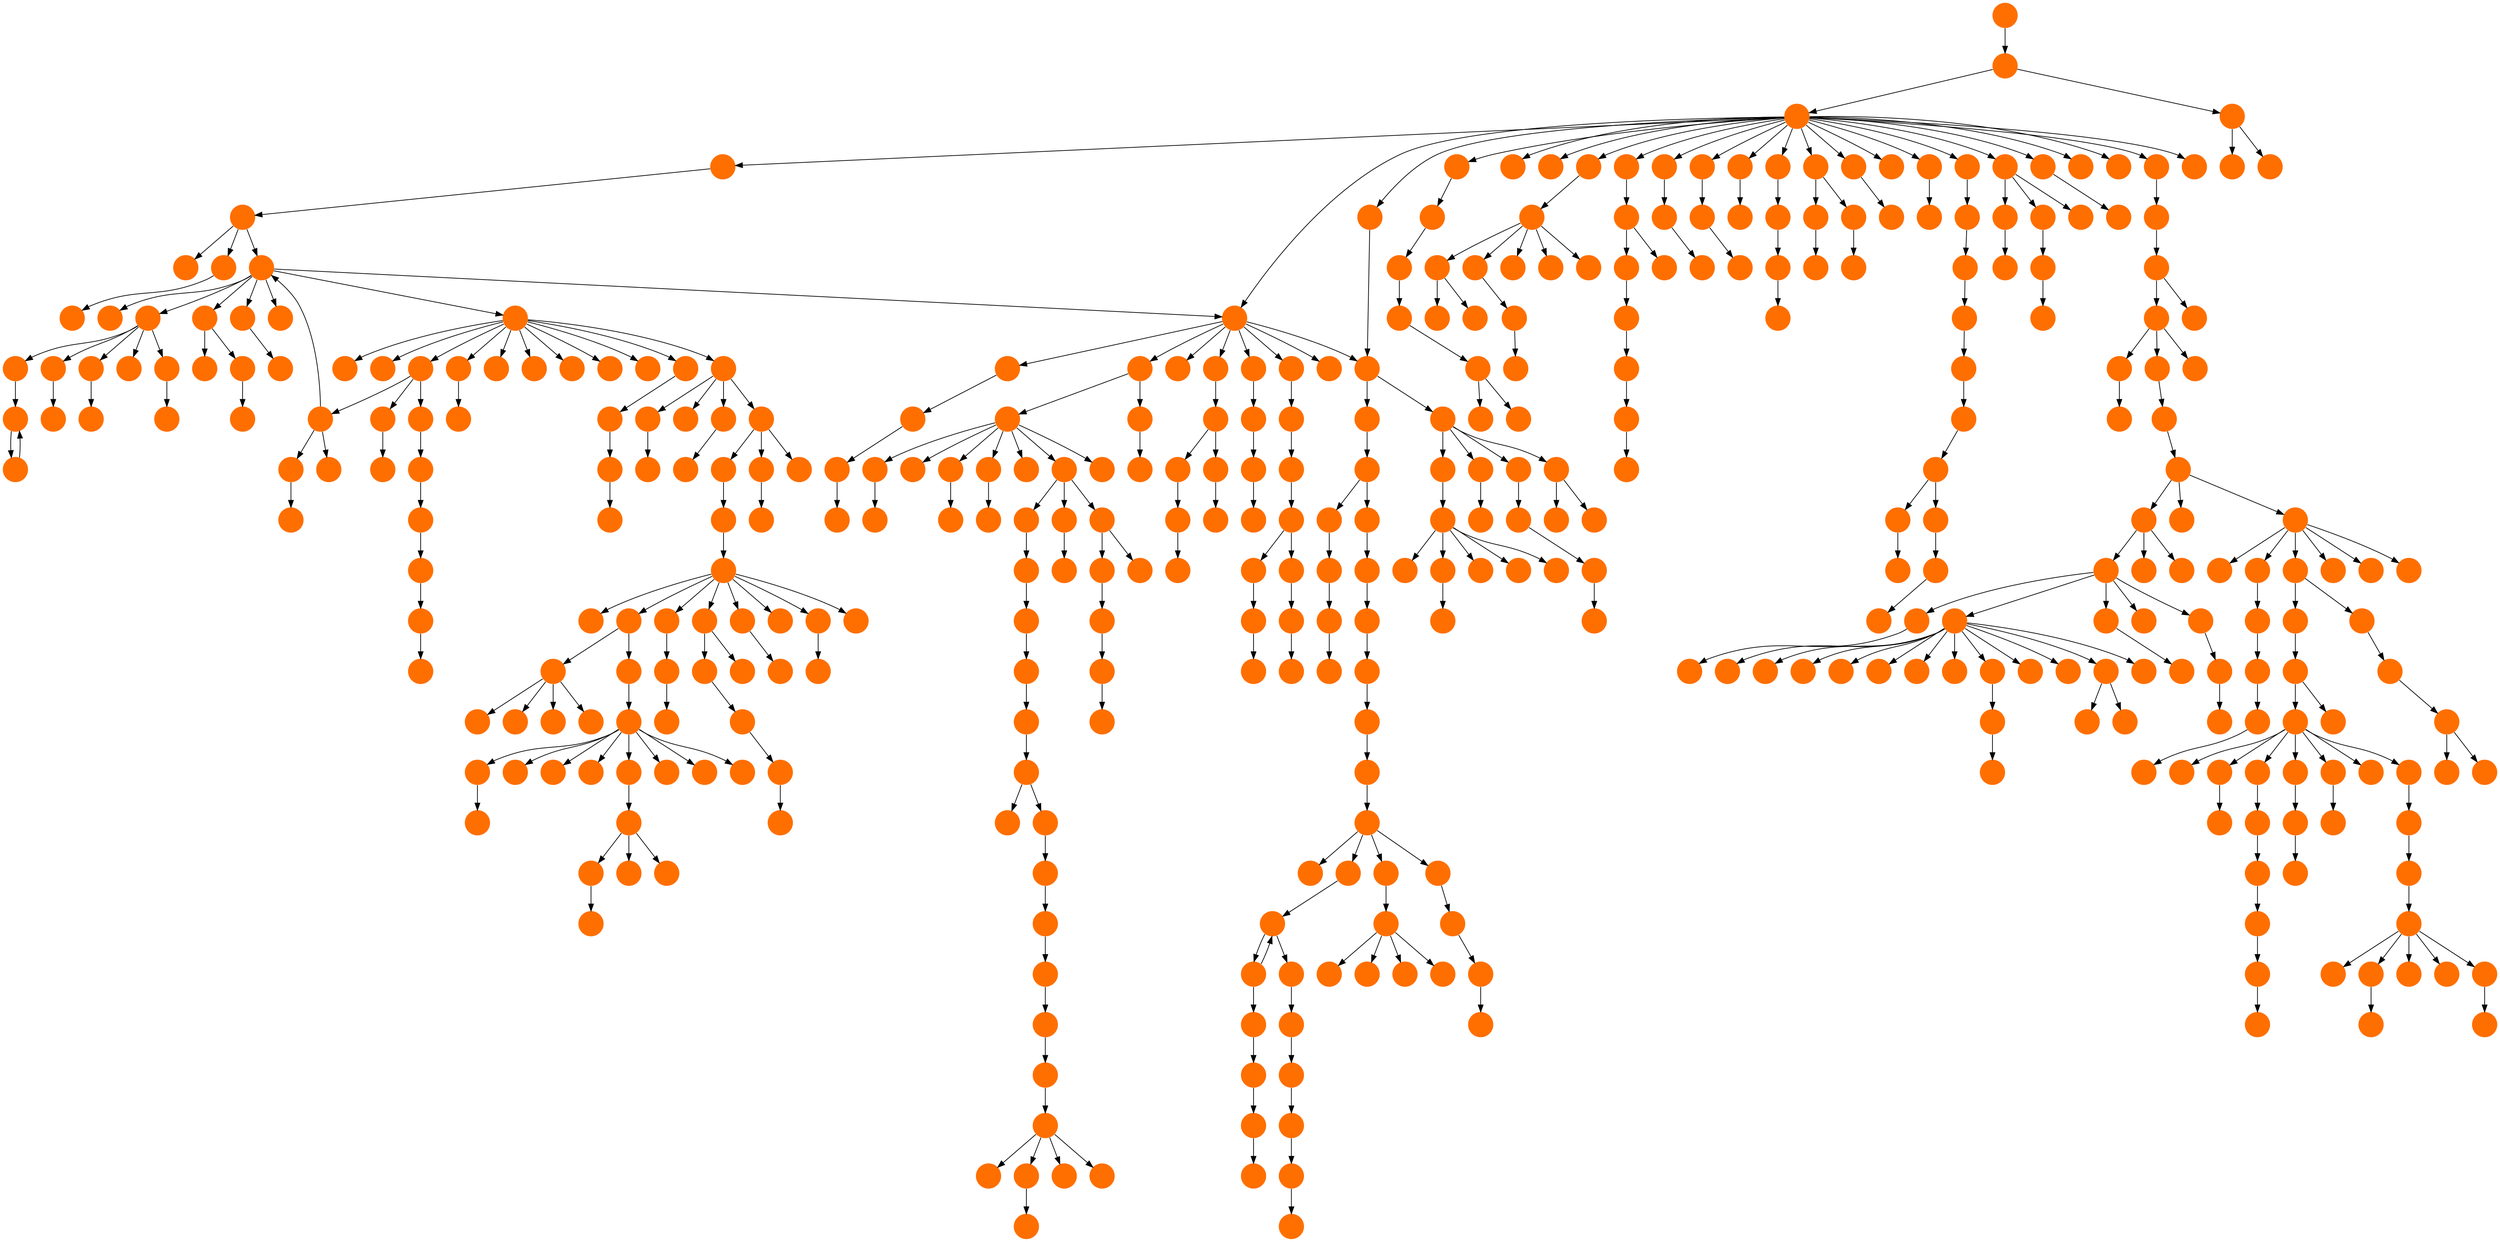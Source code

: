 digraph{
0 [tooltip = "S", penwidth = 0, style = filled, fillcolor = "#ff6f00", shape = circle, label = ""]
1 [tooltip = "S", penwidth = 0, style = filled, fillcolor = "#ff6f00", shape = circle, label = ""]
2 [tooltip = "S", penwidth = 0, style = filled, fillcolor = "#ff6f00", shape = circle, label = ""]
3 [tooltip = "S", penwidth = 0, style = filled, fillcolor = "#ff6f00", shape = circle, label = ""]
4 [tooltip = "S", penwidth = 0, style = filled, fillcolor = "#ff6f00", shape = circle, label = ""]
5 [tooltip = "S", penwidth = 0, style = filled, fillcolor = "#ff6f00", shape = circle, label = ""]
6 [tooltip = "S", penwidth = 0, style = filled, fillcolor = "#ff6f00", shape = circle, label = ""]
7 [tooltip = "S", penwidth = 0, style = filled, fillcolor = "#ff6f00", shape = circle, label = ""]
8 [tooltip = "S", penwidth = 0, style = filled, fillcolor = "#ff6f00", shape = circle, label = ""]
9 [tooltip = "S", penwidth = 0, style = filled, fillcolor = "#ff6f00", shape = circle, label = ""]
10 [tooltip = "S", penwidth = 0, style = filled, fillcolor = "#ff6f00", shape = circle, label = ""]
11 [tooltip = "S", penwidth = 0, style = filled, fillcolor = "#ff6f00", shape = circle, label = ""]
12 [tooltip = "S", penwidth = 0, style = filled, fillcolor = "#ff6f00", shape = circle, label = ""]
13 [tooltip = "S", penwidth = 0, style = filled, fillcolor = "#ff6f00", shape = circle, label = ""]
14 [tooltip = "S", penwidth = 0, style = filled, fillcolor = "#ff6f00", shape = circle, label = ""]
15 [tooltip = "S", penwidth = 0, style = filled, fillcolor = "#ff6f00", shape = circle, label = ""]
16 [tooltip = "S", penwidth = 0, style = filled, fillcolor = "#ff6f00", shape = circle, label = ""]
17 [tooltip = "S", penwidth = 0, style = filled, fillcolor = "#ff6f00", shape = circle, label = ""]
18 [tooltip = "S", penwidth = 0, style = filled, fillcolor = "#ff6f00", shape = circle, label = ""]
19 [tooltip = "S", penwidth = 0, style = filled, fillcolor = "#ff6f00", shape = circle, label = ""]
20 [tooltip = "S", penwidth = 0, style = filled, fillcolor = "#ff6f00", shape = circle, label = ""]
21 [tooltip = "S", penwidth = 0, style = filled, fillcolor = "#ff6f00", shape = circle, label = ""]
22 [tooltip = "S", penwidth = 0, style = filled, fillcolor = "#ff6f00", shape = circle, label = ""]
23 [tooltip = "S", penwidth = 0, style = filled, fillcolor = "#ff6f00", shape = circle, label = ""]
24 [tooltip = "S", penwidth = 0, style = filled, fillcolor = "#ff6f00", shape = circle, label = ""]
25 [tooltip = "S", penwidth = 0, style = filled, fillcolor = "#ff6f00", shape = circle, label = ""]
26 [tooltip = "S", penwidth = 0, style = filled, fillcolor = "#ff6f00", shape = circle, label = ""]
27 [tooltip = "S", penwidth = 0, style = filled, fillcolor = "#ff6f00", shape = circle, label = ""]
28 [tooltip = "S", penwidth = 0, style = filled, fillcolor = "#ff6f00", shape = circle, label = ""]
29 [tooltip = "S", penwidth = 0, style = filled, fillcolor = "#ff6f00", shape = circle, label = ""]
30 [tooltip = "S", penwidth = 0, style = filled, fillcolor = "#ff6f00", shape = circle, label = ""]
31 [tooltip = "S", penwidth = 0, style = filled, fillcolor = "#ff6f00", shape = circle, label = ""]
32 [tooltip = "S", penwidth = 0, style = filled, fillcolor = "#ff6f00", shape = circle, label = ""]
33 [tooltip = "S", penwidth = 0, style = filled, fillcolor = "#ff6f00", shape = circle, label = ""]
34 [tooltip = "S", penwidth = 0, style = filled, fillcolor = "#ff6f00", shape = circle, label = ""]
35 [tooltip = "S", penwidth = 0, style = filled, fillcolor = "#ff6f00", shape = circle, label = ""]
36 [tooltip = "S", penwidth = 0, style = filled, fillcolor = "#ff6f00", shape = circle, label = ""]
37 [tooltip = "S", penwidth = 0, style = filled, fillcolor = "#ff6f00", shape = circle, label = ""]
38 [tooltip = "S", penwidth = 0, style = filled, fillcolor = "#ff6f00", shape = circle, label = ""]
39 [tooltip = "S", penwidth = 0, style = filled, fillcolor = "#ff6f00", shape = circle, label = ""]
40 [tooltip = "S", penwidth = 0, style = filled, fillcolor = "#ff6f00", shape = circle, label = ""]
41 [tooltip = "S", penwidth = 0, style = filled, fillcolor = "#ff6f00", shape = circle, label = ""]
42 [tooltip = "S", penwidth = 0, style = filled, fillcolor = "#ff6f00", shape = circle, label = ""]
43 [tooltip = "S", penwidth = 0, style = filled, fillcolor = "#ff6f00", shape = circle, label = ""]
44 [tooltip = "S", penwidth = 0, style = filled, fillcolor = "#ff6f00", shape = circle, label = ""]
45 [tooltip = "S", penwidth = 0, style = filled, fillcolor = "#ff6f00", shape = circle, label = ""]
46 [tooltip = "S", penwidth = 0, style = filled, fillcolor = "#ff6f00", shape = circle, label = ""]
47 [tooltip = "S", penwidth = 0, style = filled, fillcolor = "#ff6f00", shape = circle, label = ""]
48 [tooltip = "S", penwidth = 0, style = filled, fillcolor = "#ff6f00", shape = circle, label = ""]
49 [tooltip = "S", penwidth = 0, style = filled, fillcolor = "#ff6f00", shape = circle, label = ""]
50 [tooltip = "S", penwidth = 0, style = filled, fillcolor = "#ff6f00", shape = circle, label = ""]
51 [tooltip = "S", penwidth = 0, style = filled, fillcolor = "#ff6f00", shape = circle, label = ""]
52 [tooltip = "S", penwidth = 0, style = filled, fillcolor = "#ff6f00", shape = circle, label = ""]
53 [tooltip = "S", penwidth = 0, style = filled, fillcolor = "#ff6f00", shape = circle, label = ""]
54 [tooltip = "S", penwidth = 0, style = filled, fillcolor = "#ff6f00", shape = circle, label = ""]
55 [tooltip = "S", penwidth = 0, style = filled, fillcolor = "#ff6f00", shape = circle, label = ""]
56 [tooltip = "S", penwidth = 0, style = filled, fillcolor = "#ff6f00", shape = circle, label = ""]
57 [tooltip = "S", penwidth = 0, style = filled, fillcolor = "#ff6f00", shape = circle, label = ""]
58 [tooltip = "S", penwidth = 0, style = filled, fillcolor = "#ff6f00", shape = circle, label = ""]
59 [tooltip = "S", penwidth = 0, style = filled, fillcolor = "#ff6f00", shape = circle, label = ""]
60 [tooltip = "S", penwidth = 0, style = filled, fillcolor = "#ff6f00", shape = circle, label = ""]
61 [tooltip = "S", penwidth = 0, style = filled, fillcolor = "#ff6f00", shape = circle, label = ""]
62 [tooltip = "S", penwidth = 0, style = filled, fillcolor = "#ff6f00", shape = circle, label = ""]
63 [tooltip = "S", penwidth = 0, style = filled, fillcolor = "#ff6f00", shape = circle, label = ""]
64 [tooltip = "S", penwidth = 0, style = filled, fillcolor = "#ff6f00", shape = circle, label = ""]
65 [tooltip = "S", penwidth = 0, style = filled, fillcolor = "#ff6f00", shape = circle, label = ""]
66 [tooltip = "S", penwidth = 0, style = filled, fillcolor = "#ff6f00", shape = circle, label = ""]
67 [tooltip = "S", penwidth = 0, style = filled, fillcolor = "#ff6f00", shape = circle, label = ""]
68 [tooltip = "S", penwidth = 0, style = filled, fillcolor = "#ff6f00", shape = circle, label = ""]
69 [tooltip = "S", penwidth = 0, style = filled, fillcolor = "#ff6f00", shape = circle, label = ""]
70 [tooltip = "S", penwidth = 0, style = filled, fillcolor = "#ff6f00", shape = circle, label = ""]
71 [tooltip = "S", penwidth = 0, style = filled, fillcolor = "#ff6f00", shape = circle, label = ""]
72 [tooltip = "S", penwidth = 0, style = filled, fillcolor = "#ff6f00", shape = circle, label = ""]
73 [tooltip = "S", penwidth = 0, style = filled, fillcolor = "#ff6f00", shape = circle, label = ""]
74 [tooltip = "S", penwidth = 0, style = filled, fillcolor = "#ff6f00", shape = circle, label = ""]
75 [tooltip = "S", penwidth = 0, style = filled, fillcolor = "#ff6f00", shape = circle, label = ""]
76 [tooltip = "S", penwidth = 0, style = filled, fillcolor = "#ff6f00", shape = circle, label = ""]
77 [tooltip = "S", penwidth = 0, style = filled, fillcolor = "#ff6f00", shape = circle, label = ""]
78 [tooltip = "S", penwidth = 0, style = filled, fillcolor = "#ff6f00", shape = circle, label = ""]
79 [tooltip = "S", penwidth = 0, style = filled, fillcolor = "#ff6f00", shape = circle, label = ""]
80 [tooltip = "S", penwidth = 0, style = filled, fillcolor = "#ff6f00", shape = circle, label = ""]
81 [tooltip = "S", penwidth = 0, style = filled, fillcolor = "#ff6f00", shape = circle, label = ""]
82 [tooltip = "S", penwidth = 0, style = filled, fillcolor = "#ff6f00", shape = circle, label = ""]
83 [tooltip = "S", penwidth = 0, style = filled, fillcolor = "#ff6f00", shape = circle, label = ""]
84 [tooltip = "S", penwidth = 0, style = filled, fillcolor = "#ff6f00", shape = circle, label = ""]
85 [tooltip = "S", penwidth = 0, style = filled, fillcolor = "#ff6f00", shape = circle, label = ""]
86 [tooltip = "S", penwidth = 0, style = filled, fillcolor = "#ff6f00", shape = circle, label = ""]
87 [tooltip = "S", penwidth = 0, style = filled, fillcolor = "#ff6f00", shape = circle, label = ""]
88 [tooltip = "S", penwidth = 0, style = filled, fillcolor = "#ff6f00", shape = circle, label = ""]
89 [tooltip = "S", penwidth = 0, style = filled, fillcolor = "#ff6f00", shape = circle, label = ""]
90 [tooltip = "S", penwidth = 0, style = filled, fillcolor = "#ff6f00", shape = circle, label = ""]
91 [tooltip = "S", penwidth = 0, style = filled, fillcolor = "#ff6f00", shape = circle, label = ""]
92 [tooltip = "S", penwidth = 0, style = filled, fillcolor = "#ff6f00", shape = circle, label = ""]
93 [tooltip = "S", penwidth = 0, style = filled, fillcolor = "#ff6f00", shape = circle, label = ""]
94 [tooltip = "S", penwidth = 0, style = filled, fillcolor = "#ff6f00", shape = circle, label = ""]
95 [tooltip = "S", penwidth = 0, style = filled, fillcolor = "#ff6f00", shape = circle, label = ""]
96 [tooltip = "S", penwidth = 0, style = filled, fillcolor = "#ff6f00", shape = circle, label = ""]
97 [tooltip = "S", penwidth = 0, style = filled, fillcolor = "#ff6f00", shape = circle, label = ""]
98 [tooltip = "S", penwidth = 0, style = filled, fillcolor = "#ff6f00", shape = circle, label = ""]
99 [tooltip = "S", penwidth = 0, style = filled, fillcolor = "#ff6f00", shape = circle, label = ""]
100 [tooltip = "S", penwidth = 0, style = filled, fillcolor = "#ff6f00", shape = circle, label = ""]
101 [tooltip = "S", penwidth = 0, style = filled, fillcolor = "#ff6f00", shape = circle, label = ""]
102 [tooltip = "S", penwidth = 0, style = filled, fillcolor = "#ff6f00", shape = circle, label = ""]
103 [tooltip = "S", penwidth = 0, style = filled, fillcolor = "#ff6f00", shape = circle, label = ""]
104 [tooltip = "S", penwidth = 0, style = filled, fillcolor = "#ff6f00", shape = circle, label = ""]
105 [tooltip = "S", penwidth = 0, style = filled, fillcolor = "#ff6f00", shape = circle, label = ""]
106 [tooltip = "S", penwidth = 0, style = filled, fillcolor = "#ff6f00", shape = circle, label = ""]
107 [tooltip = "S", penwidth = 0, style = filled, fillcolor = "#ff6f00", shape = circle, label = ""]
108 [tooltip = "S", penwidth = 0, style = filled, fillcolor = "#ff6f00", shape = circle, label = ""]
109 [tooltip = "S", penwidth = 0, style = filled, fillcolor = "#ff6f00", shape = circle, label = ""]
110 [tooltip = "S", penwidth = 0, style = filled, fillcolor = "#ff6f00", shape = circle, label = ""]
111 [tooltip = "S", penwidth = 0, style = filled, fillcolor = "#ff6f00", shape = circle, label = ""]
112 [tooltip = "S", penwidth = 0, style = filled, fillcolor = "#ff6f00", shape = circle, label = ""]
113 [tooltip = "S", penwidth = 0, style = filled, fillcolor = "#ff6f00", shape = circle, label = ""]
114 [tooltip = "S", penwidth = 0, style = filled, fillcolor = "#ff6f00", shape = circle, label = ""]
115 [tooltip = "S", penwidth = 0, style = filled, fillcolor = "#ff6f00", shape = circle, label = ""]
116 [tooltip = "S", penwidth = 0, style = filled, fillcolor = "#ff6f00", shape = circle, label = ""]
117 [tooltip = "S", penwidth = 0, style = filled, fillcolor = "#ff6f00", shape = circle, label = ""]
118 [tooltip = "S", penwidth = 0, style = filled, fillcolor = "#ff6f00", shape = circle, label = ""]
119 [tooltip = "S", penwidth = 0, style = filled, fillcolor = "#ff6f00", shape = circle, label = ""]
120 [tooltip = "S", penwidth = 0, style = filled, fillcolor = "#ff6f00", shape = circle, label = ""]
121 [tooltip = "S", penwidth = 0, style = filled, fillcolor = "#ff6f00", shape = circle, label = ""]
122 [tooltip = "S", penwidth = 0, style = filled, fillcolor = "#ff6f00", shape = circle, label = ""]
123 [tooltip = "S", penwidth = 0, style = filled, fillcolor = "#ff6f00", shape = circle, label = ""]
124 [tooltip = "S", penwidth = 0, style = filled, fillcolor = "#ff6f00", shape = circle, label = ""]
125 [tooltip = "S", penwidth = 0, style = filled, fillcolor = "#ff6f00", shape = circle, label = ""]
126 [tooltip = "S", penwidth = 0, style = filled, fillcolor = "#ff6f00", shape = circle, label = ""]
127 [tooltip = "S", penwidth = 0, style = filled, fillcolor = "#ff6f00", shape = circle, label = ""]
128 [tooltip = "S", penwidth = 0, style = filled, fillcolor = "#ff6f00", shape = circle, label = ""]
129 [tooltip = "S", penwidth = 0, style = filled, fillcolor = "#ff6f00", shape = circle, label = ""]
130 [tooltip = "S", penwidth = 0, style = filled, fillcolor = "#ff6f00", shape = circle, label = ""]
131 [tooltip = "S", penwidth = 0, style = filled, fillcolor = "#ff6f00", shape = circle, label = ""]
132 [tooltip = "S", penwidth = 0, style = filled, fillcolor = "#ff6f00", shape = circle, label = ""]
133 [tooltip = "S", penwidth = 0, style = filled, fillcolor = "#ff6f00", shape = circle, label = ""]
134 [tooltip = "S", penwidth = 0, style = filled, fillcolor = "#ff6f00", shape = circle, label = ""]
135 [tooltip = "S", penwidth = 0, style = filled, fillcolor = "#ff6f00", shape = circle, label = ""]
136 [tooltip = "S", penwidth = 0, style = filled, fillcolor = "#ff6f00", shape = circle, label = ""]
137 [tooltip = "S", penwidth = 0, style = filled, fillcolor = "#ff6f00", shape = circle, label = ""]
138 [tooltip = "S", penwidth = 0, style = filled, fillcolor = "#ff6f00", shape = circle, label = ""]
139 [tooltip = "S", penwidth = 0, style = filled, fillcolor = "#ff6f00", shape = circle, label = ""]
140 [tooltip = "S", penwidth = 0, style = filled, fillcolor = "#ff6f00", shape = circle, label = ""]
141 [tooltip = "S", penwidth = 0, style = filled, fillcolor = "#ff6f00", shape = circle, label = ""]
142 [tooltip = "S", penwidth = 0, style = filled, fillcolor = "#ff6f00", shape = circle, label = ""]
143 [tooltip = "S", penwidth = 0, style = filled, fillcolor = "#ff6f00", shape = circle, label = ""]
144 [tooltip = "S", penwidth = 0, style = filled, fillcolor = "#ff6f00", shape = circle, label = ""]
145 [tooltip = "S", penwidth = 0, style = filled, fillcolor = "#ff6f00", shape = circle, label = ""]
146 [tooltip = "S", penwidth = 0, style = filled, fillcolor = "#ff6f00", shape = circle, label = ""]
147 [tooltip = "S", penwidth = 0, style = filled, fillcolor = "#ff6f00", shape = circle, label = ""]
148 [tooltip = "S", penwidth = 0, style = filled, fillcolor = "#ff6f00", shape = circle, label = ""]
149 [tooltip = "S", penwidth = 0, style = filled, fillcolor = "#ff6f00", shape = circle, label = ""]
150 [tooltip = "S", penwidth = 0, style = filled, fillcolor = "#ff6f00", shape = circle, label = ""]
151 [tooltip = "S", penwidth = 0, style = filled, fillcolor = "#ff6f00", shape = circle, label = ""]
152 [tooltip = "S", penwidth = 0, style = filled, fillcolor = "#ff6f00", shape = circle, label = ""]
153 [tooltip = "S", penwidth = 0, style = filled, fillcolor = "#ff6f00", shape = circle, label = ""]
154 [tooltip = "S", penwidth = 0, style = filled, fillcolor = "#ff6f00", shape = circle, label = ""]
155 [tooltip = "S", penwidth = 0, style = filled, fillcolor = "#ff6f00", shape = circle, label = ""]
156 [tooltip = "S", penwidth = 0, style = filled, fillcolor = "#ff6f00", shape = circle, label = ""]
157 [tooltip = "S", penwidth = 0, style = filled, fillcolor = "#ff6f00", shape = circle, label = ""]
158 [tooltip = "S", penwidth = 0, style = filled, fillcolor = "#ff6f00", shape = circle, label = ""]
159 [tooltip = "S", penwidth = 0, style = filled, fillcolor = "#ff6f00", shape = circle, label = ""]
160 [tooltip = "S", penwidth = 0, style = filled, fillcolor = "#ff6f00", shape = circle, label = ""]
161 [tooltip = "S", penwidth = 0, style = filled, fillcolor = "#ff6f00", shape = circle, label = ""]
162 [tooltip = "S", penwidth = 0, style = filled, fillcolor = "#ff6f00", shape = circle, label = ""]
163 [tooltip = "S", penwidth = 0, style = filled, fillcolor = "#ff6f00", shape = circle, label = ""]
164 [tooltip = "S", penwidth = 0, style = filled, fillcolor = "#ff6f00", shape = circle, label = ""]
165 [tooltip = "S", penwidth = 0, style = filled, fillcolor = "#ff6f00", shape = circle, label = ""]
166 [tooltip = "S", penwidth = 0, style = filled, fillcolor = "#ff6f00", shape = circle, label = ""]
167 [tooltip = "S", penwidth = 0, style = filled, fillcolor = "#ff6f00", shape = circle, label = ""]
168 [tooltip = "S", penwidth = 0, style = filled, fillcolor = "#ff6f00", shape = circle, label = ""]
169 [tooltip = "S", penwidth = 0, style = filled, fillcolor = "#ff6f00", shape = circle, label = ""]
170 [tooltip = "S", penwidth = 0, style = filled, fillcolor = "#ff6f00", shape = circle, label = ""]
171 [tooltip = "S", penwidth = 0, style = filled, fillcolor = "#ff6f00", shape = circle, label = ""]
172 [tooltip = "S", penwidth = 0, style = filled, fillcolor = "#ff6f00", shape = circle, label = ""]
173 [tooltip = "S", penwidth = 0, style = filled, fillcolor = "#ff6f00", shape = circle, label = ""]
174 [tooltip = "S", penwidth = 0, style = filled, fillcolor = "#ff6f00", shape = circle, label = ""]
175 [tooltip = "S", penwidth = 0, style = filled, fillcolor = "#ff6f00", shape = circle, label = ""]
176 [tooltip = "S", penwidth = 0, style = filled, fillcolor = "#ff6f00", shape = circle, label = ""]
177 [tooltip = "S", penwidth = 0, style = filled, fillcolor = "#ff6f00", shape = circle, label = ""]
178 [tooltip = "S", penwidth = 0, style = filled, fillcolor = "#ff6f00", shape = circle, label = ""]
179 [tooltip = "S", penwidth = 0, style = filled, fillcolor = "#ff6f00", shape = circle, label = ""]
180 [tooltip = "S", penwidth = 0, style = filled, fillcolor = "#ff6f00", shape = circle, label = ""]
181 [tooltip = "S", penwidth = 0, style = filled, fillcolor = "#ff6f00", shape = circle, label = ""]
182 [tooltip = "S", penwidth = 0, style = filled, fillcolor = "#ff6f00", shape = circle, label = ""]
183 [tooltip = "S", penwidth = 0, style = filled, fillcolor = "#ff6f00", shape = circle, label = ""]
184 [tooltip = "S", penwidth = 0, style = filled, fillcolor = "#ff6f00", shape = circle, label = ""]
185 [tooltip = "S", penwidth = 0, style = filled, fillcolor = "#ff6f00", shape = circle, label = ""]
186 [tooltip = "S", penwidth = 0, style = filled, fillcolor = "#ff6f00", shape = circle, label = ""]
187 [tooltip = "S", penwidth = 0, style = filled, fillcolor = "#ff6f00", shape = circle, label = ""]
188 [tooltip = "S", penwidth = 0, style = filled, fillcolor = "#ff6f00", shape = circle, label = ""]
189 [tooltip = "S", penwidth = 0, style = filled, fillcolor = "#ff6f00", shape = circle, label = ""]
190 [tooltip = "S", penwidth = 0, style = filled, fillcolor = "#ff6f00", shape = circle, label = ""]
191 [tooltip = "S", penwidth = 0, style = filled, fillcolor = "#ff6f00", shape = circle, label = ""]
192 [tooltip = "S", penwidth = 0, style = filled, fillcolor = "#ff6f00", shape = circle, label = ""]
193 [tooltip = "S", penwidth = 0, style = filled, fillcolor = "#ff6f00", shape = circle, label = ""]
194 [tooltip = "S", penwidth = 0, style = filled, fillcolor = "#ff6f00", shape = circle, label = ""]
195 [tooltip = "S", penwidth = 0, style = filled, fillcolor = "#ff6f00", shape = circle, label = ""]
196 [tooltip = "S", penwidth = 0, style = filled, fillcolor = "#ff6f00", shape = circle, label = ""]
197 [tooltip = "S", penwidth = 0, style = filled, fillcolor = "#ff6f00", shape = circle, label = ""]
198 [tooltip = "S", penwidth = 0, style = filled, fillcolor = "#ff6f00", shape = circle, label = ""]
199 [tooltip = "S", penwidth = 0, style = filled, fillcolor = "#ff6f00", shape = circle, label = ""]
200 [tooltip = "S", penwidth = 0, style = filled, fillcolor = "#ff6f00", shape = circle, label = ""]
201 [tooltip = "S", penwidth = 0, style = filled, fillcolor = "#ff6f00", shape = circle, label = ""]
202 [tooltip = "S", penwidth = 0, style = filled, fillcolor = "#ff6f00", shape = circle, label = ""]
203 [tooltip = "S", penwidth = 0, style = filled, fillcolor = "#ff6f00", shape = circle, label = ""]
204 [tooltip = "S", penwidth = 0, style = filled, fillcolor = "#ff6f00", shape = circle, label = ""]
205 [tooltip = "S", penwidth = 0, style = filled, fillcolor = "#ff6f00", shape = circle, label = ""]
206 [tooltip = "S", penwidth = 0, style = filled, fillcolor = "#ff6f00", shape = circle, label = ""]
207 [tooltip = "S", penwidth = 0, style = filled, fillcolor = "#ff6f00", shape = circle, label = ""]
208 [tooltip = "S", penwidth = 0, style = filled, fillcolor = "#ff6f00", shape = circle, label = ""]
209 [tooltip = "S", penwidth = 0, style = filled, fillcolor = "#ff6f00", shape = circle, label = ""]
210 [tooltip = "S", penwidth = 0, style = filled, fillcolor = "#ff6f00", shape = circle, label = ""]
211 [tooltip = "S", penwidth = 0, style = filled, fillcolor = "#ff6f00", shape = circle, label = ""]
212 [tooltip = "S", penwidth = 0, style = filled, fillcolor = "#ff6f00", shape = circle, label = ""]
213 [tooltip = "S", penwidth = 0, style = filled, fillcolor = "#ff6f00", shape = circle, label = ""]
214 [tooltip = "S", penwidth = 0, style = filled, fillcolor = "#ff6f00", shape = circle, label = ""]
215 [tooltip = "S", penwidth = 0, style = filled, fillcolor = "#ff6f00", shape = circle, label = ""]
216 [tooltip = "S", penwidth = 0, style = filled, fillcolor = "#ff6f00", shape = circle, label = ""]
217 [tooltip = "S", penwidth = 0, style = filled, fillcolor = "#ff6f00", shape = circle, label = ""]
218 [tooltip = "S", penwidth = 0, style = filled, fillcolor = "#ff6f00", shape = circle, label = ""]
219 [tooltip = "S", penwidth = 0, style = filled, fillcolor = "#ff6f00", shape = circle, label = ""]
220 [tooltip = "S", penwidth = 0, style = filled, fillcolor = "#ff6f00", shape = circle, label = ""]
221 [tooltip = "S", penwidth = 0, style = filled, fillcolor = "#ff6f00", shape = circle, label = ""]
222 [tooltip = "S", penwidth = 0, style = filled, fillcolor = "#ff6f00", shape = circle, label = ""]
223 [tooltip = "S", penwidth = 0, style = filled, fillcolor = "#ff6f00", shape = circle, label = ""]
224 [tooltip = "S", penwidth = 0, style = filled, fillcolor = "#ff6f00", shape = circle, label = ""]
225 [tooltip = "S", penwidth = 0, style = filled, fillcolor = "#ff6f00", shape = circle, label = ""]
226 [tooltip = "S", penwidth = 0, style = filled, fillcolor = "#ff6f00", shape = circle, label = ""]
227 [tooltip = "S", penwidth = 0, style = filled, fillcolor = "#ff6f00", shape = circle, label = ""]
228 [tooltip = "S", penwidth = 0, style = filled, fillcolor = "#ff6f00", shape = circle, label = ""]
229 [tooltip = "S", penwidth = 0, style = filled, fillcolor = "#ff6f00", shape = circle, label = ""]
230 [tooltip = "S", penwidth = 0, style = filled, fillcolor = "#ff6f00", shape = circle, label = ""]
231 [tooltip = "S", penwidth = 0, style = filled, fillcolor = "#ff6f00", shape = circle, label = ""]
232 [tooltip = "S", penwidth = 0, style = filled, fillcolor = "#ff6f00", shape = circle, label = ""]
233 [tooltip = "S", penwidth = 0, style = filled, fillcolor = "#ff6f00", shape = circle, label = ""]
234 [tooltip = "S", penwidth = 0, style = filled, fillcolor = "#ff6f00", shape = circle, label = ""]
235 [tooltip = "S", penwidth = 0, style = filled, fillcolor = "#ff6f00", shape = circle, label = ""]
236 [tooltip = "S", penwidth = 0, style = filled, fillcolor = "#ff6f00", shape = circle, label = ""]
237 [tooltip = "S", penwidth = 0, style = filled, fillcolor = "#ff6f00", shape = circle, label = ""]
238 [tooltip = "S", penwidth = 0, style = filled, fillcolor = "#ff6f00", shape = circle, label = ""]
239 [tooltip = "S", penwidth = 0, style = filled, fillcolor = "#ff6f00", shape = circle, label = ""]
240 [tooltip = "S", penwidth = 0, style = filled, fillcolor = "#ff6f00", shape = circle, label = ""]
241 [tooltip = "S", penwidth = 0, style = filled, fillcolor = "#ff6f00", shape = circle, label = ""]
242 [tooltip = "S", penwidth = 0, style = filled, fillcolor = "#ff6f00", shape = circle, label = ""]
243 [tooltip = "S", penwidth = 0, style = filled, fillcolor = "#ff6f00", shape = circle, label = ""]
244 [tooltip = "S", penwidth = 0, style = filled, fillcolor = "#ff6f00", shape = circle, label = ""]
245 [tooltip = "S", penwidth = 0, style = filled, fillcolor = "#ff6f00", shape = circle, label = ""]
246 [tooltip = "S", penwidth = 0, style = filled, fillcolor = "#ff6f00", shape = circle, label = ""]
247 [tooltip = "S", penwidth = 0, style = filled, fillcolor = "#ff6f00", shape = circle, label = ""]
248 [tooltip = "S", penwidth = 0, style = filled, fillcolor = "#ff6f00", shape = circle, label = ""]
249 [tooltip = "S", penwidth = 0, style = filled, fillcolor = "#ff6f00", shape = circle, label = ""]
250 [tooltip = "S", penwidth = 0, style = filled, fillcolor = "#ff6f00", shape = circle, label = ""]
251 [tooltip = "S", penwidth = 0, style = filled, fillcolor = "#ff6f00", shape = circle, label = ""]
252 [tooltip = "S", penwidth = 0, style = filled, fillcolor = "#ff6f00", shape = circle, label = ""]
253 [tooltip = "S", penwidth = 0, style = filled, fillcolor = "#ff6f00", shape = circle, label = ""]
254 [tooltip = "S", penwidth = 0, style = filled, fillcolor = "#ff6f00", shape = circle, label = ""]
255 [tooltip = "S", penwidth = 0, style = filled, fillcolor = "#ff6f00", shape = circle, label = ""]
256 [tooltip = "S", penwidth = 0, style = filled, fillcolor = "#ff6f00", shape = circle, label = ""]
257 [tooltip = "S", penwidth = 0, style = filled, fillcolor = "#ff6f00", shape = circle, label = ""]
258 [tooltip = "S", penwidth = 0, style = filled, fillcolor = "#ff6f00", shape = circle, label = ""]
259 [tooltip = "S", penwidth = 0, style = filled, fillcolor = "#ff6f00", shape = circle, label = ""]
260 [tooltip = "S", penwidth = 0, style = filled, fillcolor = "#ff6f00", shape = circle, label = ""]
261 [tooltip = "S", penwidth = 0, style = filled, fillcolor = "#ff6f00", shape = circle, label = ""]
262 [tooltip = "S", penwidth = 0, style = filled, fillcolor = "#ff6f00", shape = circle, label = ""]
263 [tooltip = "S", penwidth = 0, style = filled, fillcolor = "#ff6f00", shape = circle, label = ""]
264 [tooltip = "S", penwidth = 0, style = filled, fillcolor = "#ff6f00", shape = circle, label = ""]
265 [tooltip = "S", penwidth = 0, style = filled, fillcolor = "#ff6f00", shape = circle, label = ""]
266 [tooltip = "S", penwidth = 0, style = filled, fillcolor = "#ff6f00", shape = circle, label = ""]
267 [tooltip = "S", penwidth = 0, style = filled, fillcolor = "#ff6f00", shape = circle, label = ""]
268 [tooltip = "S", penwidth = 0, style = filled, fillcolor = "#ff6f00", shape = circle, label = ""]
269 [tooltip = "S", penwidth = 0, style = filled, fillcolor = "#ff6f00", shape = circle, label = ""]
270 [tooltip = "S", penwidth = 0, style = filled, fillcolor = "#ff6f00", shape = circle, label = ""]
271 [tooltip = "S", penwidth = 0, style = filled, fillcolor = "#ff6f00", shape = circle, label = ""]
272 [tooltip = "S", penwidth = 0, style = filled, fillcolor = "#ff6f00", shape = circle, label = ""]
273 [tooltip = "S", penwidth = 0, style = filled, fillcolor = "#ff6f00", shape = circle, label = ""]
274 [tooltip = "S", penwidth = 0, style = filled, fillcolor = "#ff6f00", shape = circle, label = ""]
275 [tooltip = "S", penwidth = 0, style = filled, fillcolor = "#ff6f00", shape = circle, label = ""]
276 [tooltip = "S", penwidth = 0, style = filled, fillcolor = "#ff6f00", shape = circle, label = ""]
277 [tooltip = "S", penwidth = 0, style = filled, fillcolor = "#ff6f00", shape = circle, label = ""]
278 [tooltip = "S", penwidth = 0, style = filled, fillcolor = "#ff6f00", shape = circle, label = ""]
279 [tooltip = "S", penwidth = 0, style = filled, fillcolor = "#ff6f00", shape = circle, label = ""]
280 [tooltip = "S", penwidth = 0, style = filled, fillcolor = "#ff6f00", shape = circle, label = ""]
281 [tooltip = "S", penwidth = 0, style = filled, fillcolor = "#ff6f00", shape = circle, label = ""]
282 [tooltip = "S", penwidth = 0, style = filled, fillcolor = "#ff6f00", shape = circle, label = ""]
283 [tooltip = "S", penwidth = 0, style = filled, fillcolor = "#ff6f00", shape = circle, label = ""]
284 [tooltip = "S", penwidth = 0, style = filled, fillcolor = "#ff6f00", shape = circle, label = ""]
285 [tooltip = "S", penwidth = 0, style = filled, fillcolor = "#ff6f00", shape = circle, label = ""]
286 [tooltip = "S", penwidth = 0, style = filled, fillcolor = "#ff6f00", shape = circle, label = ""]
287 [tooltip = "S", penwidth = 0, style = filled, fillcolor = "#ff6f00", shape = circle, label = ""]
288 [tooltip = "S", penwidth = 0, style = filled, fillcolor = "#ff6f00", shape = circle, label = ""]
289 [tooltip = "S", penwidth = 0, style = filled, fillcolor = "#ff6f00", shape = circle, label = ""]
290 [tooltip = "S", penwidth = 0, style = filled, fillcolor = "#ff6f00", shape = circle, label = ""]
291 [tooltip = "S", penwidth = 0, style = filled, fillcolor = "#ff6f00", shape = circle, label = ""]
292 [tooltip = "S", penwidth = 0, style = filled, fillcolor = "#ff6f00", shape = circle, label = ""]
293 [tooltip = "S", penwidth = 0, style = filled, fillcolor = "#ff6f00", shape = circle, label = ""]
294 [tooltip = "S", penwidth = 0, style = filled, fillcolor = "#ff6f00", shape = circle, label = ""]
295 [tooltip = "S", penwidth = 0, style = filled, fillcolor = "#ff6f00", shape = circle, label = ""]
296 [tooltip = "S", penwidth = 0, style = filled, fillcolor = "#ff6f00", shape = circle, label = ""]
297 [tooltip = "S", penwidth = 0, style = filled, fillcolor = "#ff6f00", shape = circle, label = ""]
298 [tooltip = "S", penwidth = 0, style = filled, fillcolor = "#ff6f00", shape = circle, label = ""]
299 [tooltip = "S", penwidth = 0, style = filled, fillcolor = "#ff6f00", shape = circle, label = ""]
300 [tooltip = "S", penwidth = 0, style = filled, fillcolor = "#ff6f00", shape = circle, label = ""]
301 [tooltip = "S", penwidth = 0, style = filled, fillcolor = "#ff6f00", shape = circle, label = ""]
302 [tooltip = "S", penwidth = 0, style = filled, fillcolor = "#ff6f00", shape = circle, label = ""]
303 [tooltip = "S", penwidth = 0, style = filled, fillcolor = "#ff6f00", shape = circle, label = ""]
304 [tooltip = "S", penwidth = 0, style = filled, fillcolor = "#ff6f00", shape = circle, label = ""]
305 [tooltip = "S", penwidth = 0, style = filled, fillcolor = "#ff6f00", shape = circle, label = ""]
306 [tooltip = "S", penwidth = 0, style = filled, fillcolor = "#ff6f00", shape = circle, label = ""]
307 [tooltip = "S", penwidth = 0, style = filled, fillcolor = "#ff6f00", shape = circle, label = ""]
308 [tooltip = "S", penwidth = 0, style = filled, fillcolor = "#ff6f00", shape = circle, label = ""]
309 [tooltip = "S", penwidth = 0, style = filled, fillcolor = "#ff6f00", shape = circle, label = ""]
310 [tooltip = "S", penwidth = 0, style = filled, fillcolor = "#ff6f00", shape = circle, label = ""]
311 [tooltip = "S", penwidth = 0, style = filled, fillcolor = "#ff6f00", shape = circle, label = ""]
312 [tooltip = "S", penwidth = 0, style = filled, fillcolor = "#ff6f00", shape = circle, label = ""]
313 [tooltip = "S", penwidth = 0, style = filled, fillcolor = "#ff6f00", shape = circle, label = ""]
314 [tooltip = "S", penwidth = 0, style = filled, fillcolor = "#ff6f00", shape = circle, label = ""]
315 [tooltip = "S", penwidth = 0, style = filled, fillcolor = "#ff6f00", shape = circle, label = ""]
316 [tooltip = "S", penwidth = 0, style = filled, fillcolor = "#ff6f00", shape = circle, label = ""]
317 [tooltip = "S", penwidth = 0, style = filled, fillcolor = "#ff6f00", shape = circle, label = ""]
318 [tooltip = "S", penwidth = 0, style = filled, fillcolor = "#ff6f00", shape = circle, label = ""]
319 [tooltip = "S", penwidth = 0, style = filled, fillcolor = "#ff6f00", shape = circle, label = ""]
320 [tooltip = "S", penwidth = 0, style = filled, fillcolor = "#ff6f00", shape = circle, label = ""]
321 [tooltip = "S", penwidth = 0, style = filled, fillcolor = "#ff6f00", shape = circle, label = ""]
322 [tooltip = "S", penwidth = 0, style = filled, fillcolor = "#ff6f00", shape = circle, label = ""]
323 [tooltip = "S", penwidth = 0, style = filled, fillcolor = "#ff6f00", shape = circle, label = ""]
324 [tooltip = "S", penwidth = 0, style = filled, fillcolor = "#ff6f00", shape = circle, label = ""]
325 [tooltip = "S", penwidth = 0, style = filled, fillcolor = "#ff6f00", shape = circle, label = ""]
326 [tooltip = "S", penwidth = 0, style = filled, fillcolor = "#ff6f00", shape = circle, label = ""]
327 [tooltip = "S", penwidth = 0, style = filled, fillcolor = "#ff6f00", shape = circle, label = ""]
328 [tooltip = "S", penwidth = 0, style = filled, fillcolor = "#ff6f00", shape = circle, label = ""]
329 [tooltip = "S", penwidth = 0, style = filled, fillcolor = "#ff6f00", shape = circle, label = ""]
330 [tooltip = "S", penwidth = 0, style = filled, fillcolor = "#ff6f00", shape = circle, label = ""]
331 [tooltip = "S", penwidth = 0, style = filled, fillcolor = "#ff6f00", shape = circle, label = ""]
332 [tooltip = "S", penwidth = 0, style = filled, fillcolor = "#ff6f00", shape = circle, label = ""]
333 [tooltip = "S", penwidth = 0, style = filled, fillcolor = "#ff6f00", shape = circle, label = ""]
334 [tooltip = "S", penwidth = 0, style = filled, fillcolor = "#ff6f00", shape = circle, label = ""]
335 [tooltip = "S", penwidth = 0, style = filled, fillcolor = "#ff6f00", shape = circle, label = ""]
336 [tooltip = "S", penwidth = 0, style = filled, fillcolor = "#ff6f00", shape = circle, label = ""]
337 [tooltip = "S", penwidth = 0, style = filled, fillcolor = "#ff6f00", shape = circle, label = ""]
338 [tooltip = "S", penwidth = 0, style = filled, fillcolor = "#ff6f00", shape = circle, label = ""]
339 [tooltip = "S", penwidth = 0, style = filled, fillcolor = "#ff6f00", shape = circle, label = ""]
340 [tooltip = "S", penwidth = 0, style = filled, fillcolor = "#ff6f00", shape = circle, label = ""]
341 [tooltip = "S", penwidth = 0, style = filled, fillcolor = "#ff6f00", shape = circle, label = ""]
342 [tooltip = "S", penwidth = 0, style = filled, fillcolor = "#ff6f00", shape = circle, label = ""]
343 [tooltip = "S", penwidth = 0, style = filled, fillcolor = "#ff6f00", shape = circle, label = ""]
344 [tooltip = "S", penwidth = 0, style = filled, fillcolor = "#ff6f00", shape = circle, label = ""]
345 [tooltip = "S", penwidth = 0, style = filled, fillcolor = "#ff6f00", shape = circle, label = ""]
346 [tooltip = "S", penwidth = 0, style = filled, fillcolor = "#ff6f00", shape = circle, label = ""]
347 [tooltip = "S", penwidth = 0, style = filled, fillcolor = "#ff6f00", shape = circle, label = ""]
348 [tooltip = "S", penwidth = 0, style = filled, fillcolor = "#ff6f00", shape = circle, label = ""]
349 [tooltip = "S", penwidth = 0, style = filled, fillcolor = "#ff6f00", shape = circle, label = ""]
350 [tooltip = "S", penwidth = 0, style = filled, fillcolor = "#ff6f00", shape = circle, label = ""]
351 [tooltip = "S", penwidth = 0, style = filled, fillcolor = "#ff6f00", shape = circle, label = ""]
352 [tooltip = "S", penwidth = 0, style = filled, fillcolor = "#ff6f00", shape = circle, label = ""]
353 [tooltip = "S", penwidth = 0, style = filled, fillcolor = "#ff6f00", shape = circle, label = ""]
354 [tooltip = "S", penwidth = 0, style = filled, fillcolor = "#ff6f00", shape = circle, label = ""]
355 [tooltip = "S", penwidth = 0, style = filled, fillcolor = "#ff6f00", shape = circle, label = ""]
356 [tooltip = "S", penwidth = 0, style = filled, fillcolor = "#ff6f00", shape = circle, label = ""]
357 [tooltip = "S", penwidth = 0, style = filled, fillcolor = "#ff6f00", shape = circle, label = ""]
358 [tooltip = "S", penwidth = 0, style = filled, fillcolor = "#ff6f00", shape = circle, label = ""]
359 [tooltip = "S", penwidth = 0, style = filled, fillcolor = "#ff6f00", shape = circle, label = ""]
360 [tooltip = "S", penwidth = 0, style = filled, fillcolor = "#ff6f00", shape = circle, label = ""]
361 [tooltip = "S", penwidth = 0, style = filled, fillcolor = "#ff6f00", shape = circle, label = ""]
362 [tooltip = "S", penwidth = 0, style = filled, fillcolor = "#ff6f00", shape = circle, label = ""]
363 [tooltip = "S", penwidth = 0, style = filled, fillcolor = "#ff6f00", shape = circle, label = ""]
364 [tooltip = "S", penwidth = 0, style = filled, fillcolor = "#ff6f00", shape = circle, label = ""]
365 [tooltip = "S", penwidth = 0, style = filled, fillcolor = "#ff6f00", shape = circle, label = ""]
366 [tooltip = "S", penwidth = 0, style = filled, fillcolor = "#ff6f00", shape = circle, label = ""]
367 [tooltip = "S", penwidth = 0, style = filled, fillcolor = "#ff6f00", shape = circle, label = ""]
368 [tooltip = "S", penwidth = 0, style = filled, fillcolor = "#ff6f00", shape = circle, label = ""]
369 [tooltip = "S", penwidth = 0, style = filled, fillcolor = "#ff6f00", shape = circle, label = ""]
370 [tooltip = "S", penwidth = 0, style = filled, fillcolor = "#ff6f00", shape = circle, label = ""]
371 [tooltip = "S", penwidth = 0, style = filled, fillcolor = "#ff6f00", shape = circle, label = ""]
372 [tooltip = "S", penwidth = 0, style = filled, fillcolor = "#ff6f00", shape = circle, label = ""]
373 [tooltip = "S", penwidth = 0, style = filled, fillcolor = "#ff6f00", shape = circle, label = ""]
374 [tooltip = "S", penwidth = 0, style = filled, fillcolor = "#ff6f00", shape = circle, label = ""]
375 [tooltip = "S", penwidth = 0, style = filled, fillcolor = "#ff6f00", shape = circle, label = ""]
376 [tooltip = "S", penwidth = 0, style = filled, fillcolor = "#ff6f00", shape = circle, label = ""]
377 [tooltip = "S", penwidth = 0, style = filled, fillcolor = "#ff6f00", shape = circle, label = ""]
378 [tooltip = "S", penwidth = 0, style = filled, fillcolor = "#ff6f00", shape = circle, label = ""]
379 [tooltip = "S", penwidth = 0, style = filled, fillcolor = "#ff6f00", shape = circle, label = ""]
380 [tooltip = "S", penwidth = 0, style = filled, fillcolor = "#ff6f00", shape = circle, label = ""]
381 [tooltip = "S", penwidth = 0, style = filled, fillcolor = "#ff6f00", shape = circle, label = ""]
382 [tooltip = "S", penwidth = 0, style = filled, fillcolor = "#ff6f00", shape = circle, label = ""]
383 [tooltip = "S", penwidth = 0, style = filled, fillcolor = "#ff6f00", shape = circle, label = ""]
384 [tooltip = "S", penwidth = 0, style = filled, fillcolor = "#ff6f00", shape = circle, label = ""]
385 [tooltip = "S", penwidth = 0, style = filled, fillcolor = "#ff6f00", shape = circle, label = ""]
386 [tooltip = "S", penwidth = 0, style = filled, fillcolor = "#ff6f00", shape = circle, label = ""]
387 [tooltip = "S", penwidth = 0, style = filled, fillcolor = "#ff6f00", shape = circle, label = ""]
388 [tooltip = "S", penwidth = 0, style = filled, fillcolor = "#ff6f00", shape = circle, label = ""]
389 [tooltip = "S", penwidth = 0, style = filled, fillcolor = "#ff6f00", shape = circle, label = ""]
390 [tooltip = "S", penwidth = 0, style = filled, fillcolor = "#ff6f00", shape = circle, label = ""]
391 [tooltip = "S", penwidth = 0, style = filled, fillcolor = "#ff6f00", shape = circle, label = ""]
392 [tooltip = "S", penwidth = 0, style = filled, fillcolor = "#ff6f00", shape = circle, label = ""]
393 [tooltip = "S", penwidth = 0, style = filled, fillcolor = "#ff6f00", shape = circle, label = ""]
394 [tooltip = "S", penwidth = 0, style = filled, fillcolor = "#ff6f00", shape = circle, label = ""]
395 [tooltip = "S", penwidth = 0, style = filled, fillcolor = "#ff6f00", shape = circle, label = ""]
63 -> 197
129 -> 139
87 -> 57
299 -> 298
146 -> 118
13 -> 305
0 -> 17
209 -> 196
110 -> 117
13 -> 20
74 -> 326
381 -> 385
119 -> 110
16 -> 0
380 -> 378
31 -> 21
87 -> 191
273 -> 274
63 -> 83
174 -> 187
103 -> 115
271 -> 272
98 -> 36
165 -> 164
158 -> 160
382 -> 393
146 -> 154
369 -> 379
1 -> 33
347 -> 278
266 -> 34
53 -> 277
87 -> 209
8 -> 257
285 -> 212
42 -> 6
32 -> 16
103 -> 104
154 -> 161
90 -> 64
95 -> 74
36 -> 44
369 -> 380
288 -> 334
288 -> 292
19 -> 1
23 -> 31
61 -> 170
394 -> 339
55 -> 85
174 -> 175
13 -> 301
58 -> 90
391 -> 390
177 -> 181
356 -> 386
354 -> 359
215 -> 254
64 -> 53
135 -> 133
260 -> 258
43 -> 49
67 -> 76
262 -> 264
1 -> 18
121 -> 136
368 -> 382
63 -> 204
133 -> 123
33 -> 32
220 -> 325
297 -> 309
227 -> 225
190 -> 299
354 -> 367
240 -> 237
118 -> 113
8 -> 227
146 -> 152
28 -> 3
368 -> 373
3 -> 19
87 -> 211
378 -> 372
350 -> 369
269 -> 283
61 -> 54
140 -> 127
126 -> 141
274 -> 296
65 -> 94
24 -> 30
87 -> 190
103 -> 109
67 -> 64
258 -> 8
40 -> 245
227 -> 354
322 -> 321
214 -> 174
235 -> 247
87 -> 242
217 -> 87
204 -> 194
157 -> 105
63 -> 216
211 -> 195
286 -> 270
275 -> 295
354 -> 353
348 -> 340
305 -> 304
126 -> 140
234 -> 240
218 -> 223
138 -> 142
63 -> 98
194 -> 207
213 -> 316
61 -> 72
251 -> 303
148 -> 262
18 -> 41
214 -> 198
186 -> 173
90 -> 100
317 -> 312
124 -> 120
315 -> 342
356 -> 360
174 -> 280
84 -> 65
25 -> 332
155 -> 159
109 -> 106
253 -> 256
64 -> 300
354 -> 365
45 -> 50
146 -> 144
163 -> 162
63 -> 317
240 -> 235
163 -> 318
132 -> 128
64 -> 59
51 -> 92
61 -> 52
244 -> 96
203 -> 271
48 -> 45
354 -> 356
87 -> 307
122 -> 129
94 -> 78
50 -> 47
226 -> 343
13 -> 28
205 -> 83
293 -> 289
71 -> 86
87 -> 192
147 -> 151
222 -> 224
174 -> 179
110 -> 116
87 -> 201
296 -> 293
140 -> 130
173 -> 172
218 -> 221
182 -> 275
288 -> 319
211 -> 202
269 -> 267
61 -> 70
177 -> 188
228 -> 232
291 -> 288
34 -> 40
302 -> 217
181 -> 183
103 -> 112
38 -> 4
331 -> 10
13 -> 14
53 -> 322
83 -> 91
195 -> 200
146 -> 157
309 -> 336
0 -> 35
251 -> 329
256 -> 122
100 -> 101
370 -> 376
312 -> 347
63 -> 214
148 -> 166
233 -> 228
63 -> 89
284 -> 282
227 -> 229
54 -> 67
246 -> 244
262 -> 263
354 -> 363
258 -> 13
201 -> 203
92 -> 77
146 -> 148
332 -> 226
375 -> 368
227 -> 330
93 -> 97
370 -> 371
64 -> 61
155 -> 150
181 -> 185
97 -> 88
103 -> 102
349 -> 290
370 -> 392
0 -> 27
146 -> 143
13 -> 26
177 -> 182
288 -> 324
218 -> 345
242 -> 234
46 -> 43
245 -> 350
330 -> 241
19 -> 7
243 -> 238
210 -> 285
54 -> 93
337 -> 176
174 -> 177
370 -> 387
212 -> 193
121 -> 311
121 -> 137
87 -> 286
117 -> 111
218 -> 219
61 -> 68
174 -> 184
103 -> 114
39 -> 37
44 -> 48
354 -> 366
12 -> 9
282 -> 281
0 -> 250
277 -> 276
354 -> 383
393 -> 395
185 -> 186
87 -> 269
87 -> 208
155 -> 147
87 -> 206
61 -> 55
53 -> 81
373 -> 391
262 -> 261
247 -> 260
142 -> 124
304 -> 11
184 -> 178
354 -> 361
145 -> 167
146 -> 248
168 -> 149
37 -> 24
162 -> 266
8 -> 15
126 -> 132
64 -> 99
295 -> 349
28 -> 25
87 -> 243
369 -> 374
340 -> 327
208 -> 213
64 -> 63
220 -> 346
87 -> 199
166 -> 103
344 -> 252
318 -> 381
379 -> 370
154 -> 169
367 -> 358
280 -> 279
171 -> 306
61 -> 155
1 -> 2
395 -> 394
314 -> 313
76 -> 80
88 -> 51
152 -> 168
199 -> 218
61 -> 73
207 -> 189
87 -> 58
87 -> 333
103 -> 119
202 -> 287
262 -> 265
311 -> 310
188 -> 180
373 -> 368
150 -> 344
206 -> 314
61 -> 66
59 -> 62
298 -> 297
41 -> 39
11 -> 42
1 -> 249
103 -> 108
198 -> 255
64 -> 82
5 -> 22
273 -> 323
225 -> 230
354 -> 364
89 -> 348
150 -> 153
1 -> 38
87 -> 210
35 -> 29
227 -> 233
54 -> 71
203 -> 268
91 -> 163
83 -> 126
90 -> 79
294 -> 291
309 -> 308
235 -> 331
326 -> 74
1 -> 5
126 -> 138
283 -> 335
121 -> 131
389 -> 388
61 -> 84
289 -> 294
59 -> 171
385 -> 384
174 -> 337
87 -> 63
312 -> 315
235 -> 239
352 -> 328
139 -> 134
121 -> 125
372 -> 377
218 -> 220
53 -> 75
342 -> 341
1 -> 23
0 -> 12
81 -> 56
258 -> 259
390 -> 389
156 -> 145
87 -> 215
358 -> 355
217 -> 251
155 -> 158
129 -> 135
87 -> 205
290 -> 273
141 -> 121
150 -> 165
354 -> 362
99 -> 60
319 -> 320
110 -> 107
339 -> 338
164 -> 146
87 -> 246
87 -> 236
226 -> 231
221 -> 222
169 -> 156
48 -> 46
354 -> 357
67 -> 69
269 -> 284
328 -> 351
272 -> 352
53 -> 95
369 -> 375
96 -> 253
}